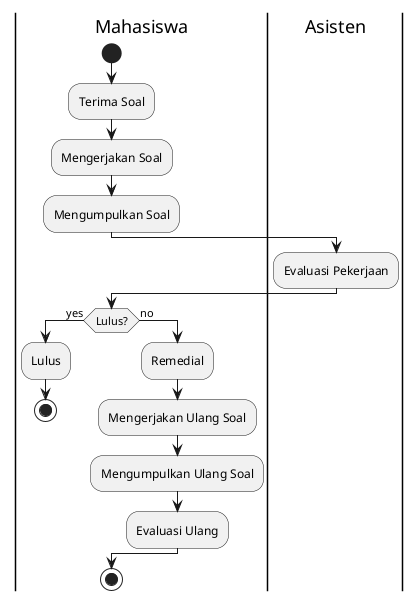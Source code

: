 @startuml
|Mahasiswa|
start
:Terima Soal;
:Mengerjakan Soal;
:Mengumpulkan Soal;
|Asisten|
:Evaluasi Pekerjaan;

|Mahasiswa|
if (Lulus?) then (yes)
  :Lulus;
  stop
else (no)
  :Remedial;
  :Mengerjakan Ulang Soal;
  :Mengumpulkan Ulang Soal;
  :Evaluasi Ulang;
endif
stop
@enduml
